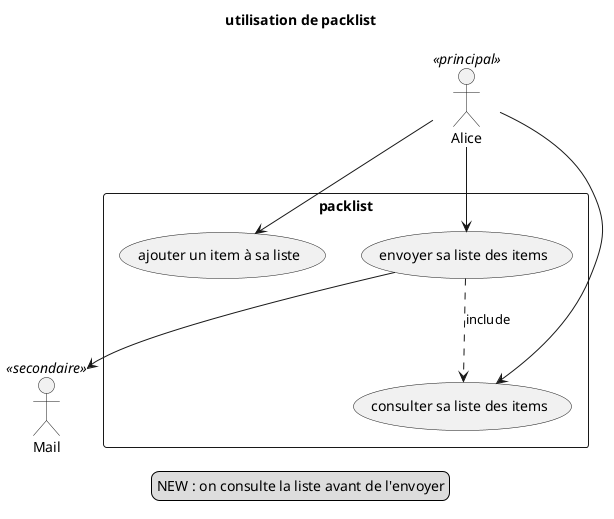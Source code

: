 @startuml
    Title utilisation de packlist

    :Alice: <<principal>>
    :Mail: <<secondaire>>
    rectangle packlist {
        (ajouter un item à sa liste)
        (consulter sa liste des items)
        (envoyer sa liste des items)

        Alice --> (ajouter un item à sa liste)
        Alice --> (consulter sa liste des items)
        Alice --> (envoyer sa liste des items)
        (envoyer sa liste des items)..>(consulter sa liste des items) : include

        (envoyer sa liste des items) --> :Mail:
    }

    legend
        NEW : on consulte la liste avant de l'envoyer
    endlegend
@enduml